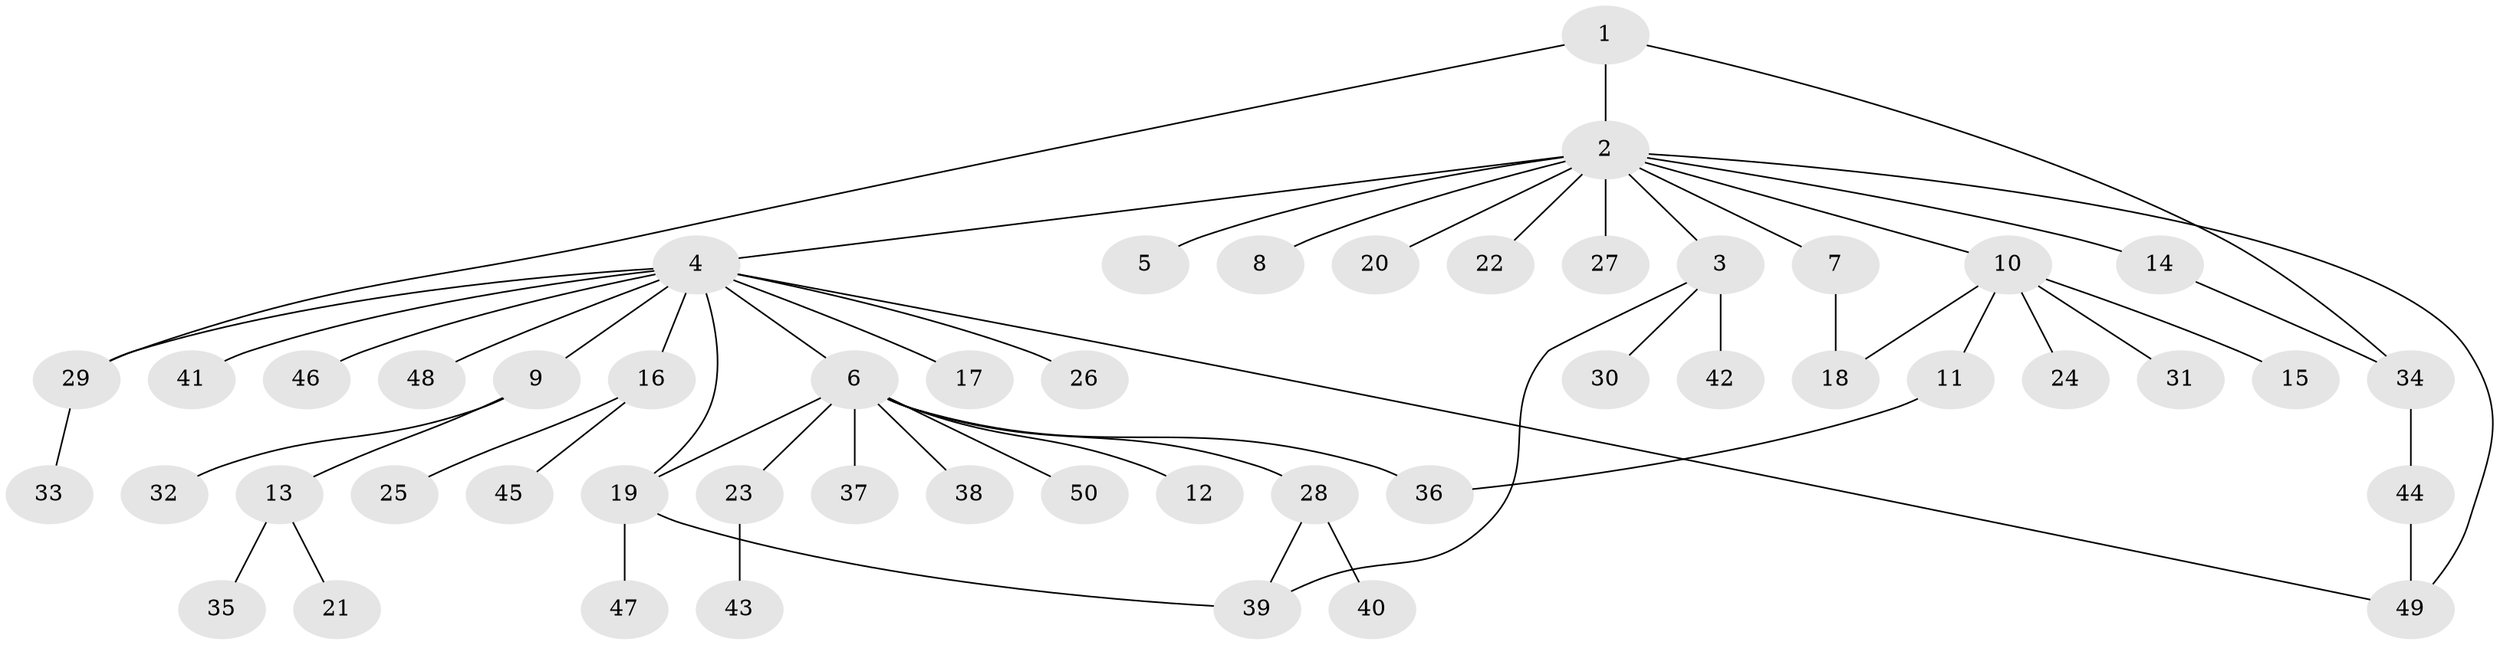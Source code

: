 // Generated by graph-tools (version 1.1) at 2025/11/02/27/25 16:11:15]
// undirected, 50 vertices, 58 edges
graph export_dot {
graph [start="1"]
  node [color=gray90,style=filled];
  1;
  2;
  3;
  4;
  5;
  6;
  7;
  8;
  9;
  10;
  11;
  12;
  13;
  14;
  15;
  16;
  17;
  18;
  19;
  20;
  21;
  22;
  23;
  24;
  25;
  26;
  27;
  28;
  29;
  30;
  31;
  32;
  33;
  34;
  35;
  36;
  37;
  38;
  39;
  40;
  41;
  42;
  43;
  44;
  45;
  46;
  47;
  48;
  49;
  50;
  1 -- 2;
  1 -- 29;
  1 -- 34;
  2 -- 3;
  2 -- 4;
  2 -- 5;
  2 -- 7;
  2 -- 8;
  2 -- 10;
  2 -- 14;
  2 -- 20;
  2 -- 22;
  2 -- 27;
  2 -- 49;
  3 -- 30;
  3 -- 39;
  3 -- 42;
  4 -- 6;
  4 -- 9;
  4 -- 16;
  4 -- 17;
  4 -- 19;
  4 -- 26;
  4 -- 29;
  4 -- 41;
  4 -- 46;
  4 -- 48;
  4 -- 49;
  6 -- 12;
  6 -- 19;
  6 -- 23;
  6 -- 28;
  6 -- 36;
  6 -- 37;
  6 -- 38;
  6 -- 50;
  7 -- 18;
  9 -- 13;
  9 -- 32;
  10 -- 11;
  10 -- 15;
  10 -- 18;
  10 -- 24;
  10 -- 31;
  11 -- 36;
  13 -- 21;
  13 -- 35;
  14 -- 34;
  16 -- 25;
  16 -- 45;
  19 -- 39;
  19 -- 47;
  23 -- 43;
  28 -- 39;
  28 -- 40;
  29 -- 33;
  34 -- 44;
  44 -- 49;
}

